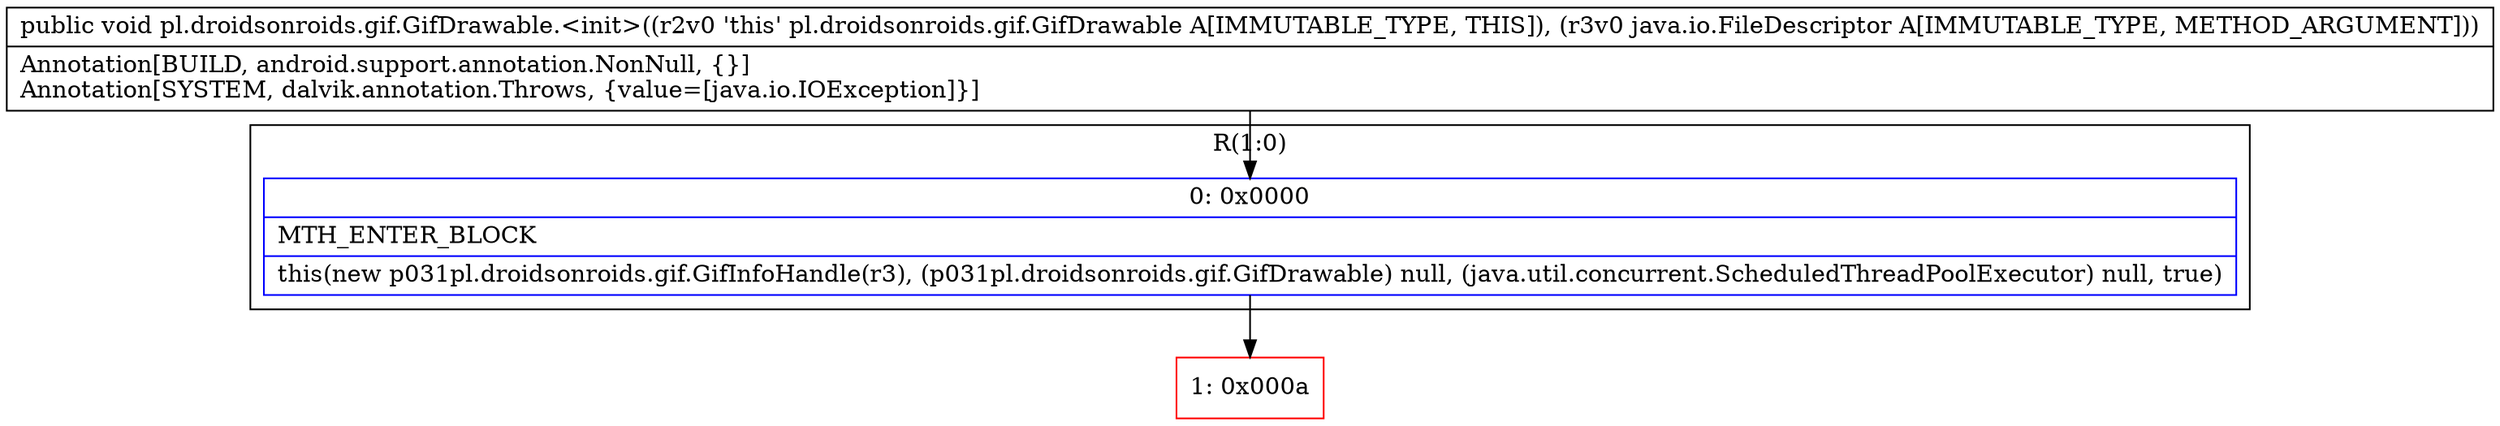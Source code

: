 digraph "CFG forpl.droidsonroids.gif.GifDrawable.\<init\>(Ljava\/io\/FileDescriptor;)V" {
subgraph cluster_Region_1096138988 {
label = "R(1:0)";
node [shape=record,color=blue];
Node_0 [shape=record,label="{0\:\ 0x0000|MTH_ENTER_BLOCK\l|this(new p031pl.droidsonroids.gif.GifInfoHandle(r3), (p031pl.droidsonroids.gif.GifDrawable) null, (java.util.concurrent.ScheduledThreadPoolExecutor) null, true)\l}"];
}
Node_1 [shape=record,color=red,label="{1\:\ 0x000a}"];
MethodNode[shape=record,label="{public void pl.droidsonroids.gif.GifDrawable.\<init\>((r2v0 'this' pl.droidsonroids.gif.GifDrawable A[IMMUTABLE_TYPE, THIS]), (r3v0 java.io.FileDescriptor A[IMMUTABLE_TYPE, METHOD_ARGUMENT]))  | Annotation[BUILD, android.support.annotation.NonNull, \{\}]\lAnnotation[SYSTEM, dalvik.annotation.Throws, \{value=[java.io.IOException]\}]\l}"];
MethodNode -> Node_0;
Node_0 -> Node_1;
}

